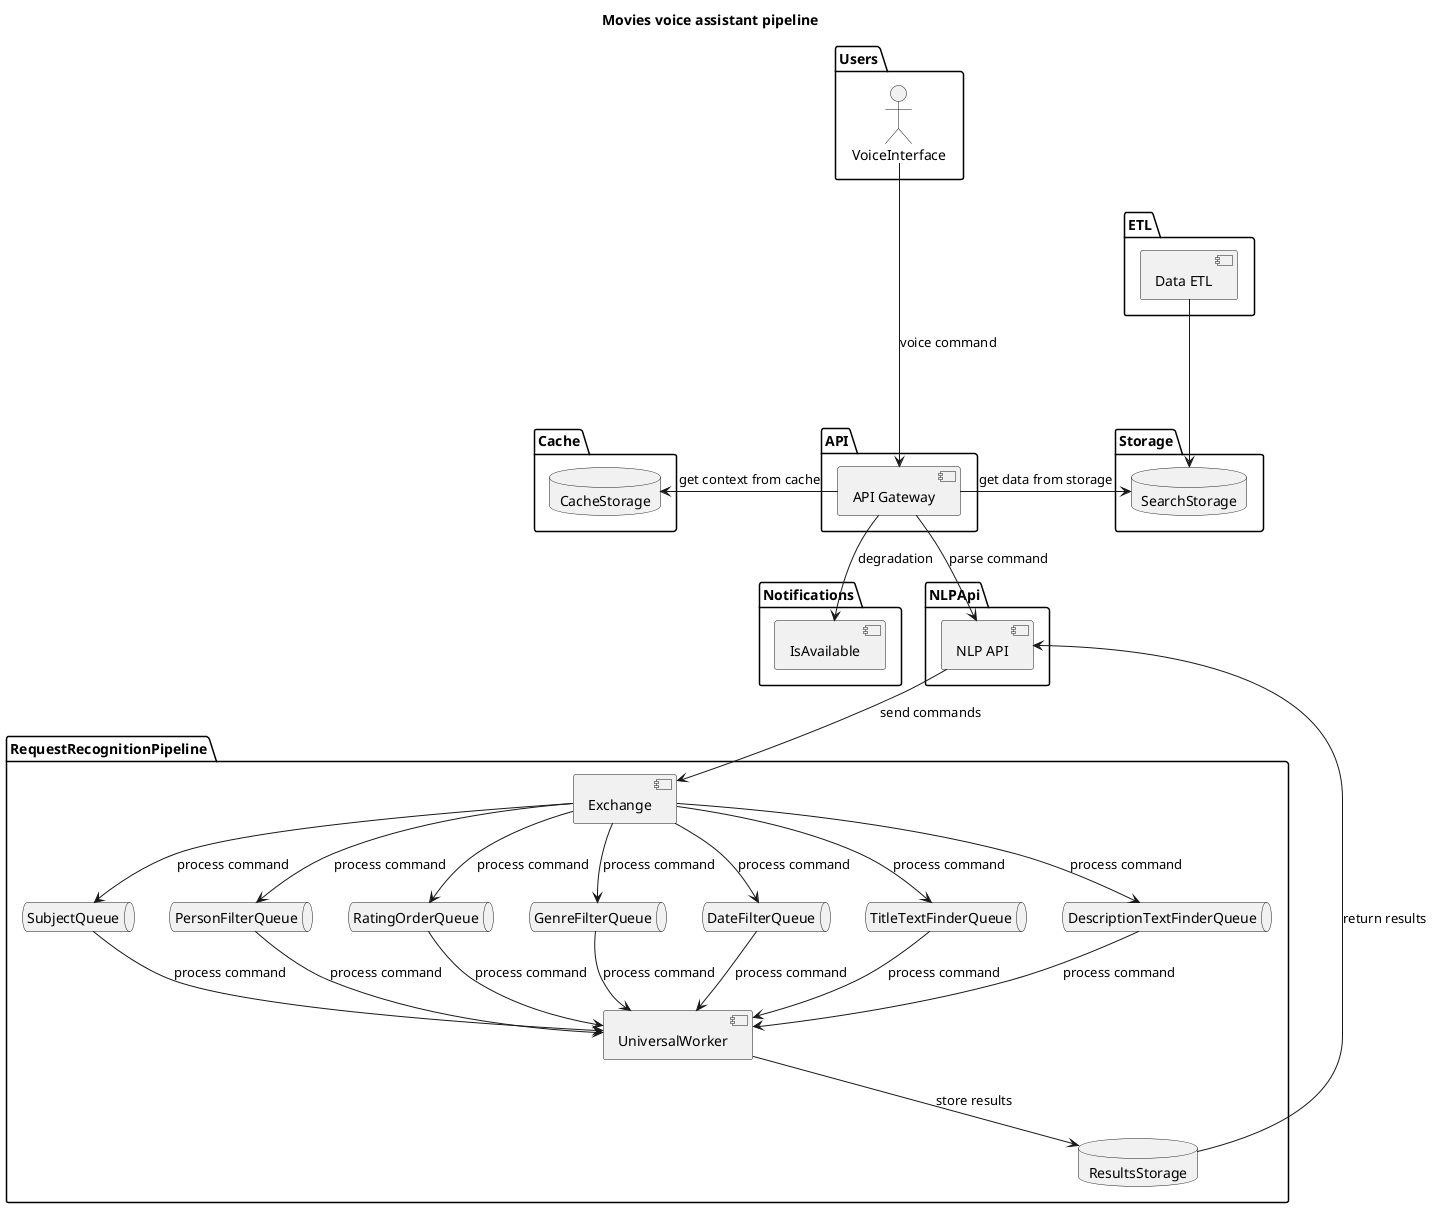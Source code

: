 @startuml

title
<b>Movies voice assistant pipeline</b>
end title

package Users {
    actor VoiceInterface

}

package ETL {
    [Data ETL]
}

package API {
    [API Gateway]
}

package Storage {
   database SearchStorage
}

package Cache {
    database CacheStorage
}

package  Notifications {
    [IsAvailable]
}

package NLPApi {
    [NLP API]
}

package RequestRecognitionPipeline {
    [Exchange]
    queue SubjectQueue
    queue PersonFilterQueue
    queue RatingOrderQueue
    queue GenreFilterQueue
    queue DateFilterQueue
    queue TitleTextFinderQueue
    queue DescriptionTextFinderQueue
    database ResultsStorage
    [UniversalWorker]
}

VoiceInterface --down--> [API Gateway] : voice command
[API Gateway] --> [NLP API] : parse command
[NLP API] -down-> [Exchange] : send commands
[Exchange] --> SubjectQueue : process command
[Exchange] -->  PersonFilterQueue : process command
[Exchange] -->  RatingOrderQueue : process command
[Exchange] -->  GenreFilterQueue : process command
[Exchange] --> DateFilterQueue : process command
[Exchange] -->  TitleTextFinderQueue : process command
[Exchange] -->  DescriptionTextFinderQueue : process command
SubjectQueue --> [UniversalWorker] : process command
PersonFilterQueue --> [UniversalWorker] : process command
RatingOrderQueue --> [UniversalWorker] : process command
GenreFilterQueue --> [UniversalWorker] : process command
DateFilterQueue --> [UniversalWorker] : process command
TitleTextFinderQueue --> [UniversalWorker] : process command
DescriptionTextFinderQueue --> [UniversalWorker]: process command
[UniversalWorker] --> ResultsStorage : store results
ResultsStorage -up-> [NLP API] : return results

[API Gateway] -left-> CacheStorage : get context from cache

[API Gateway] -right-> SearchStorage : get data from storage

[Data ETL]  --down-> SearchStorage

[API Gateway] --> [IsAvailable] : degradation

@enduml